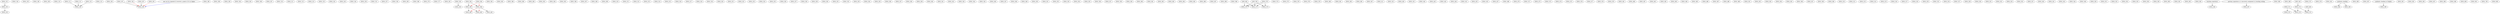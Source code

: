 digraph G {
    ENGL_101;
    edge [color=black];
    ENGL_101 -> ENGL_102;
    edge [color=black];
    ENGL_102 -> ENGL_103;
    ENGL_104;
    ENGL_105;
    ENGL_108;
    ENGL_109;
    ENGL_110;
    ENGL_111;
    ENGL_115;
    ENGL_121;
    ENGL_131;
    edge [color=black];
    ENGL_111 -> ENGL_182;
    ENGL_121 -> ENGL_182;
    ENGL_131 -> ENGL_182;
    ENGL_195;
    ENGL_197;
    ENGL_198;
    ENGL_199;
    ENGL_200;
    ENGL_202;
    ENGL_204;
    ENGL_205;
    ENGL_206;
    ENGL_207;
    ENGL_210;
    ENGL_211;
    ENGL_212;
    ENGL_213;
    ENGL_225;
    ENGL_242;
    ENGL_243;
    ENGL_244;
    ENGL_250;
    ENGL_251;
    ENGL_257;
    ENGL_258;
    ENGL_265;
    ENGL_266;
    ENGL_270;
    ENGL_277;
    ENGL_281;
    ENGL_282;
    ENGL_283;
    ENGL_284;
    ENGL_285;
    ENGL_295;
    ENGL_297;
    ENGL_298;
    ENGL_299;
    ENGL_300;
    edge [color=black];
    ENGL_197 -> ENGL_302;
    ENGL_297 -> ENGL_302;
    edge [color=red];
    ENGL_202 -> ENGL_302;
    ENGL_301 -> ENGL_302;
    edge [color=blue];
    may_not_be_repeated_if_received_a_grade_of_20_or_higher -> ENGL_302;
    ENGL_303;
    ENGL_304;
    ENGL_305;
    ENGL_306;
    ENGL_307;
    ENGL_308;
    ENGL_309;
    ENGL_310;
    ENGL_311;
    ENGL_312;
    ENGL_313;
    ENGL_314;
    ENGL_315;
    ENGL_316;
    ENGL_317;
    ENGL_318;
    ENGL_319;
    ENGL_320;
    ENGL_321;
    ENGL_322;
    ENGL_323;
    ENGL_324;
    ENGL_325;
    ENGL_326;
    ENGL_327;
    ENGL_328;
    ENGL_329;
    ENGL_330;
    ENGL_331;
    ENGL_332;
    ENGL_333;
    ENGL_334;
    ENGL_335;
    ENGL_336;
    ENGL_337;
    ENGL_338;
    ENGL_339;
    ENGL_340;
    ENGL_341;
    ENGL_342;
    ENGL_343;
    ENGL_344;
    ENGL_345;
    ENGL_346;
    ENGL_347;
    ENGL_348;
    ENGL_349;
    ENGL_350;
    ENGL_351;
    ENGL_352;
    ENGL_353;
    ENGL_354;
    ENGL_355;
    ENGL_356;
    ENGL_357;
    ENGL_358;
    ENGL_359;
    ENGL_360;
    ENGL_361;
    ENGL_362;
    ENGL_363;
    ENGL_364;
    ENGL_365;
    ENGL_366;
    ENGL_367;
    ENGL_368;
    ENGL_369;
    ENGL_370;
    edge [color=black];
    ENGL_370 -> ENGL_371;
    LING_200 -> ENGL_371;
    LING_400 -> ENGL_371;
    edge [color=black];
    ENGL_370 -> ENGL_372;
    LING_200 -> ENGL_372;
    LING_400 -> ENGL_372;
    edge [color=black];
    ENGL_370 -> ENGL_373;
    LING_200 -> ENGL_373;
    ENGL_374;
    ENGL_375;
    ENGL_376;
    ENGL_378;
    ENGL_379;
    ENGL_380;
    ENGL_381;
    edge [color=black];
    ENGL_282 -> ENGL_382;
    edge [color=black];
    ENGL_283 -> ENGL_383;
    edge [color=red];
    ENGL_284 -> ENGL_383;
    edge [color=black];
    ENGL_283 -> ENGL_384;
    edge [color=red];
    ENGL_284 -> ENGL_384;
    ENGL_385;
    ENGL_395;
    ENGL_407;
    ENGL_411;
    ENGL_422;
    ENGL_430;
    ENGL_431;
    ENGL_440;
    ENGL_442;
    ENGL_443;
    ENGL_444;
    ENGL_451;
    ENGL_452;
    ENGL_453;
    ENGL_457;
    ENGL_466;
    ENGL_470;
    ENGL_471;
    ENGL_472;
    ENGL_473;
    ENGL_474;
    ENGL_475;
    ENGL_476;
    ENGL_477;
    ENGL_478;
    ENGL_479;
    ENGL_481;
    edge [color=black];
    ENGL_383 -> ENGL_483;
    edge [color=red];
    ENGL_384 -> ENGL_483;
    edge [color=black];
    ENGL_383 -> ENGL_484;
    edge [color=red];
    ENGL_384 -> ENGL_484;
    edge [color=black];
    ENGL_384 -> ENGL_485;
    ENGL_486;
    ENGL_487;
    ENGL_491;
    ENGL_492;
    ENGL_493;
    ENGL_494;
    ENGL_495;
    ENGL_496;
    ENGL_497;
    ENGL_498;
    ENGL_499;
    ENGL_501;
    ENGL_502;
    ENGL_503;
    ENGL_504;
    ENGL_505;
    ENGL_506;
    ENGL_507;
    ENGL_508;
    ENGL_509;
    ENGL_510;
    ENGL_512;
    ENGL_513;
    ENGL_514;
    ENGL_515;
    ENGL_516;
    ENGL_517;
    ENGL_518;
    ENGL_520;
    ENGL_522;
    ENGL_524;
    ENGL_527;
    ENGL_528;
    ENGL_529;
    ENGL_531;
    ENGL_532;
    ENGL_533;
    ENGL_535;
    ENGL_537;
    ENGL_540;
    ENGL_541;
    ENGL_543;
    ENGL_544;
    ENGL_546;
    ENGL_550;
    ENGL_551;
    ENGL_552;
    ENGL_554;
    ENGL_555;
    ENGL_556;
    ENGL_559;
    ENGL_560;
    ENGL_561;
    ENGL_562;
    ENGL_563;
    edge [color=black];
    teaching_experience -> ENGL_564;
    edge [color=black];
    previous_experience_or_concurrent_assignment_in_teaching_writing -> ENGL_567;
    ENGL_568;
    ENGL_569;
    edge [color=black];
    ENGL_571 -> ENGL_570;
    ENGL_571;
    edge [color=black];
    LING_445 -> ENGL_572;
    edge [color=black];
    ENGL_572 -> ENGL_574;
    LING_449 -> ENGL_574;
    ENGL_575;
    edge [color=black];
    ENGL_571 -> ENGL_576;
    ENGL_572 -> ENGL_576;
    ENGL_578;
    ENGL_581;
    edge [color=black];
    graduate_standing -> ENGL_584;
    edge [color=black];
    graduate_standing -> ENGL_585;
    ENGL_586;
    ENGL_587;
    edge [color=black];
    graduate_standing_in_English -> ENGL_590;
    ENGL_591;
    ENGL_592;
    ENGL_595;
    ENGL_597;
    ENGL_598;
    ENGL_599;
    ENGL_600;
    ENGL_601;
    ENGL_700;
    ENGL_800;
}
